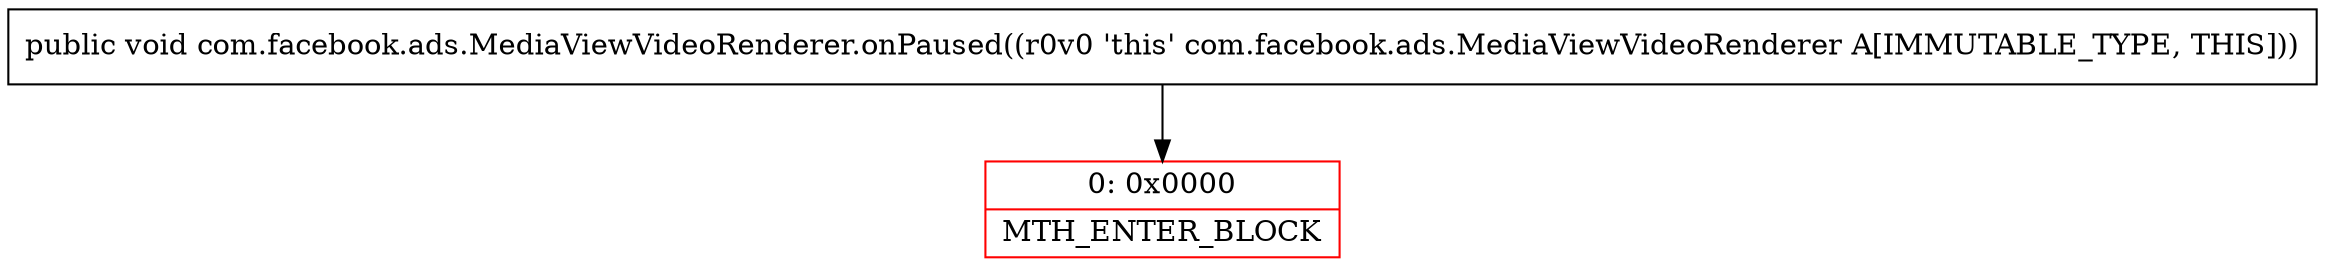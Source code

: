 digraph "CFG forcom.facebook.ads.MediaViewVideoRenderer.onPaused()V" {
subgraph cluster_Region_1241741515 {
label = "R(0)";
node [shape=record,color=blue];
}
Node_0 [shape=record,color=red,label="{0\:\ 0x0000|MTH_ENTER_BLOCK\l}"];
MethodNode[shape=record,label="{public void com.facebook.ads.MediaViewVideoRenderer.onPaused((r0v0 'this' com.facebook.ads.MediaViewVideoRenderer A[IMMUTABLE_TYPE, THIS])) }"];
MethodNode -> Node_0;
}

